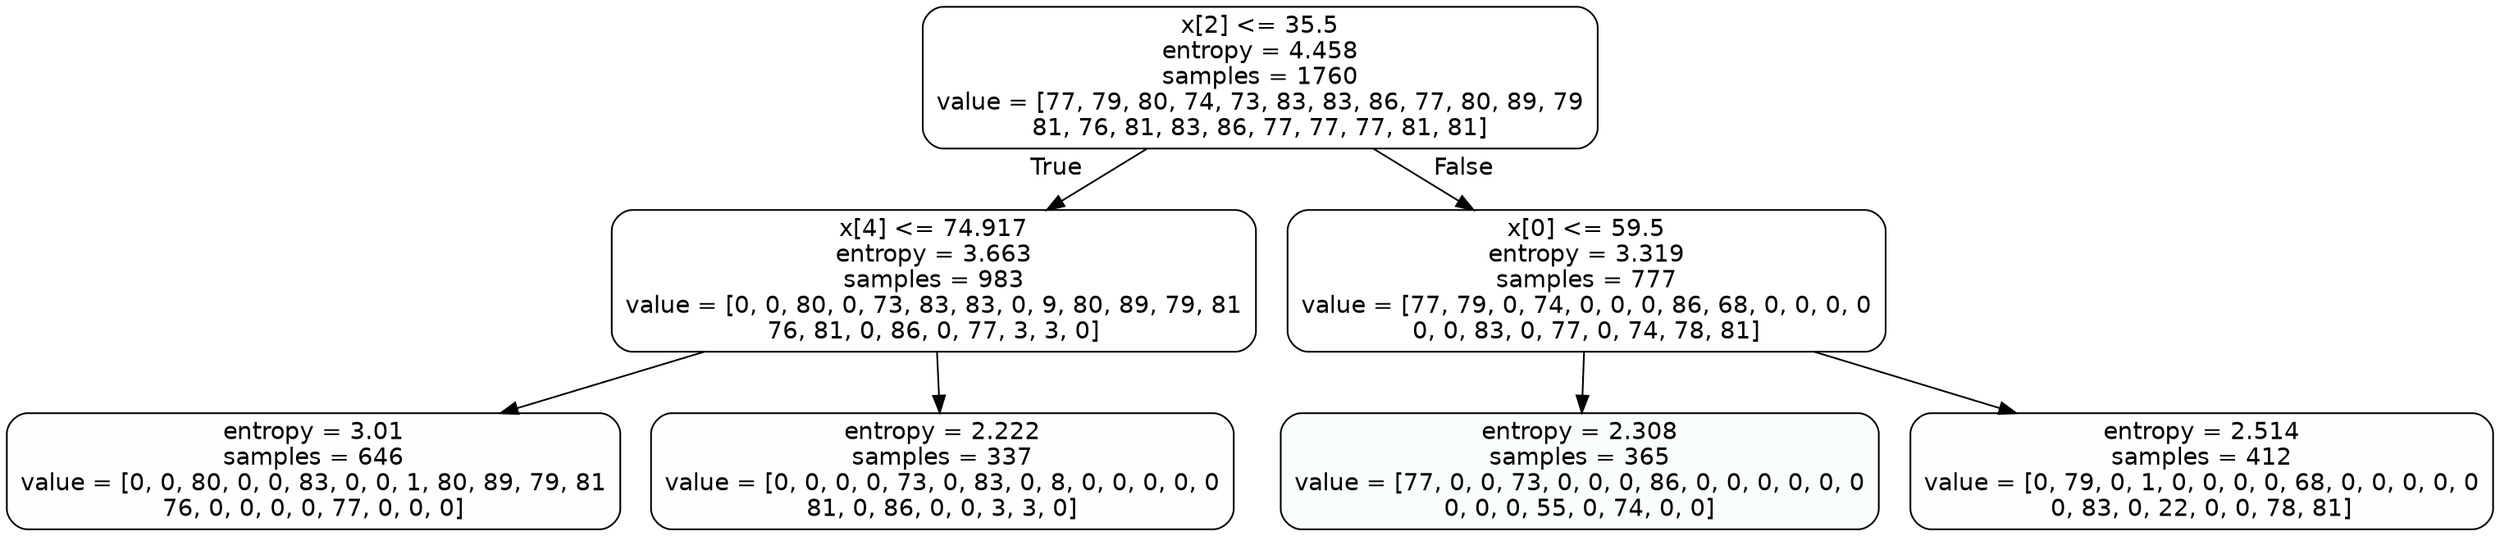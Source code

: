 digraph Tree {
node [shape=box, style="filled, rounded", color="black", fontname="helvetica"] ;
edge [fontname="helvetica"] ;
0 [label="x[2] <= 35.5\nentropy = 4.458\nsamples = 1760\nvalue = [77, 79, 80, 74, 73, 83, 83, 86, 77, 80, 89, 79\n81, 76, 81, 83, 86, 77, 77, 77, 81, 81]", fillcolor="#ffffff"] ;
1 [label="x[4] <= 74.917\nentropy = 3.663\nsamples = 983\nvalue = [0, 0, 80, 0, 73, 83, 83, 0, 9, 80, 89, 79, 81\n76, 81, 0, 86, 0, 77, 3, 3, 0]", fillcolor="#feffff"] ;
0 -> 1 [labeldistance=2.5, labelangle=45, headlabel="True"] ;
2 [label="entropy = 3.01\nsamples = 646\nvalue = [0, 0, 80, 0, 0, 83, 0, 0, 1, 80, 89, 79, 81\n76, 0, 0, 0, 0, 77, 0, 0, 0]", fillcolor="#fdfeff"] ;
1 -> 2 ;
3 [label="entropy = 2.222\nsamples = 337\nvalue = [0, 0, 0, 0, 73, 0, 83, 0, 8, 0, 0, 0, 0, 0\n81, 0, 86, 0, 0, 3, 3, 0]", fillcolor="#fefdff"] ;
1 -> 3 ;
4 [label="x[0] <= 59.5\nentropy = 3.319\nsamples = 777\nvalue = [77, 79, 0, 74, 0, 0, 0, 86, 68, 0, 0, 0, 0\n0, 0, 83, 0, 77, 0, 74, 78, 81]", fillcolor="#fefffe"] ;
0 -> 4 [labeldistance=2.5, labelangle=-45, headlabel="False"] ;
5 [label="entropy = 2.308\nsamples = 365\nvalue = [77, 0, 0, 73, 0, 0, 0, 86, 0, 0, 0, 0, 0, 0\n0, 0, 0, 55, 0, 74, 0, 0]", fillcolor="#f9fefa"] ;
4 -> 5 ;
6 [label="entropy = 2.514\nsamples = 412\nvalue = [0, 79, 0, 1, 0, 0, 0, 0, 68, 0, 0, 0, 0, 0\n0, 83, 0, 22, 0, 0, 78, 81]", fillcolor="#fefeff"] ;
4 -> 6 ;
}